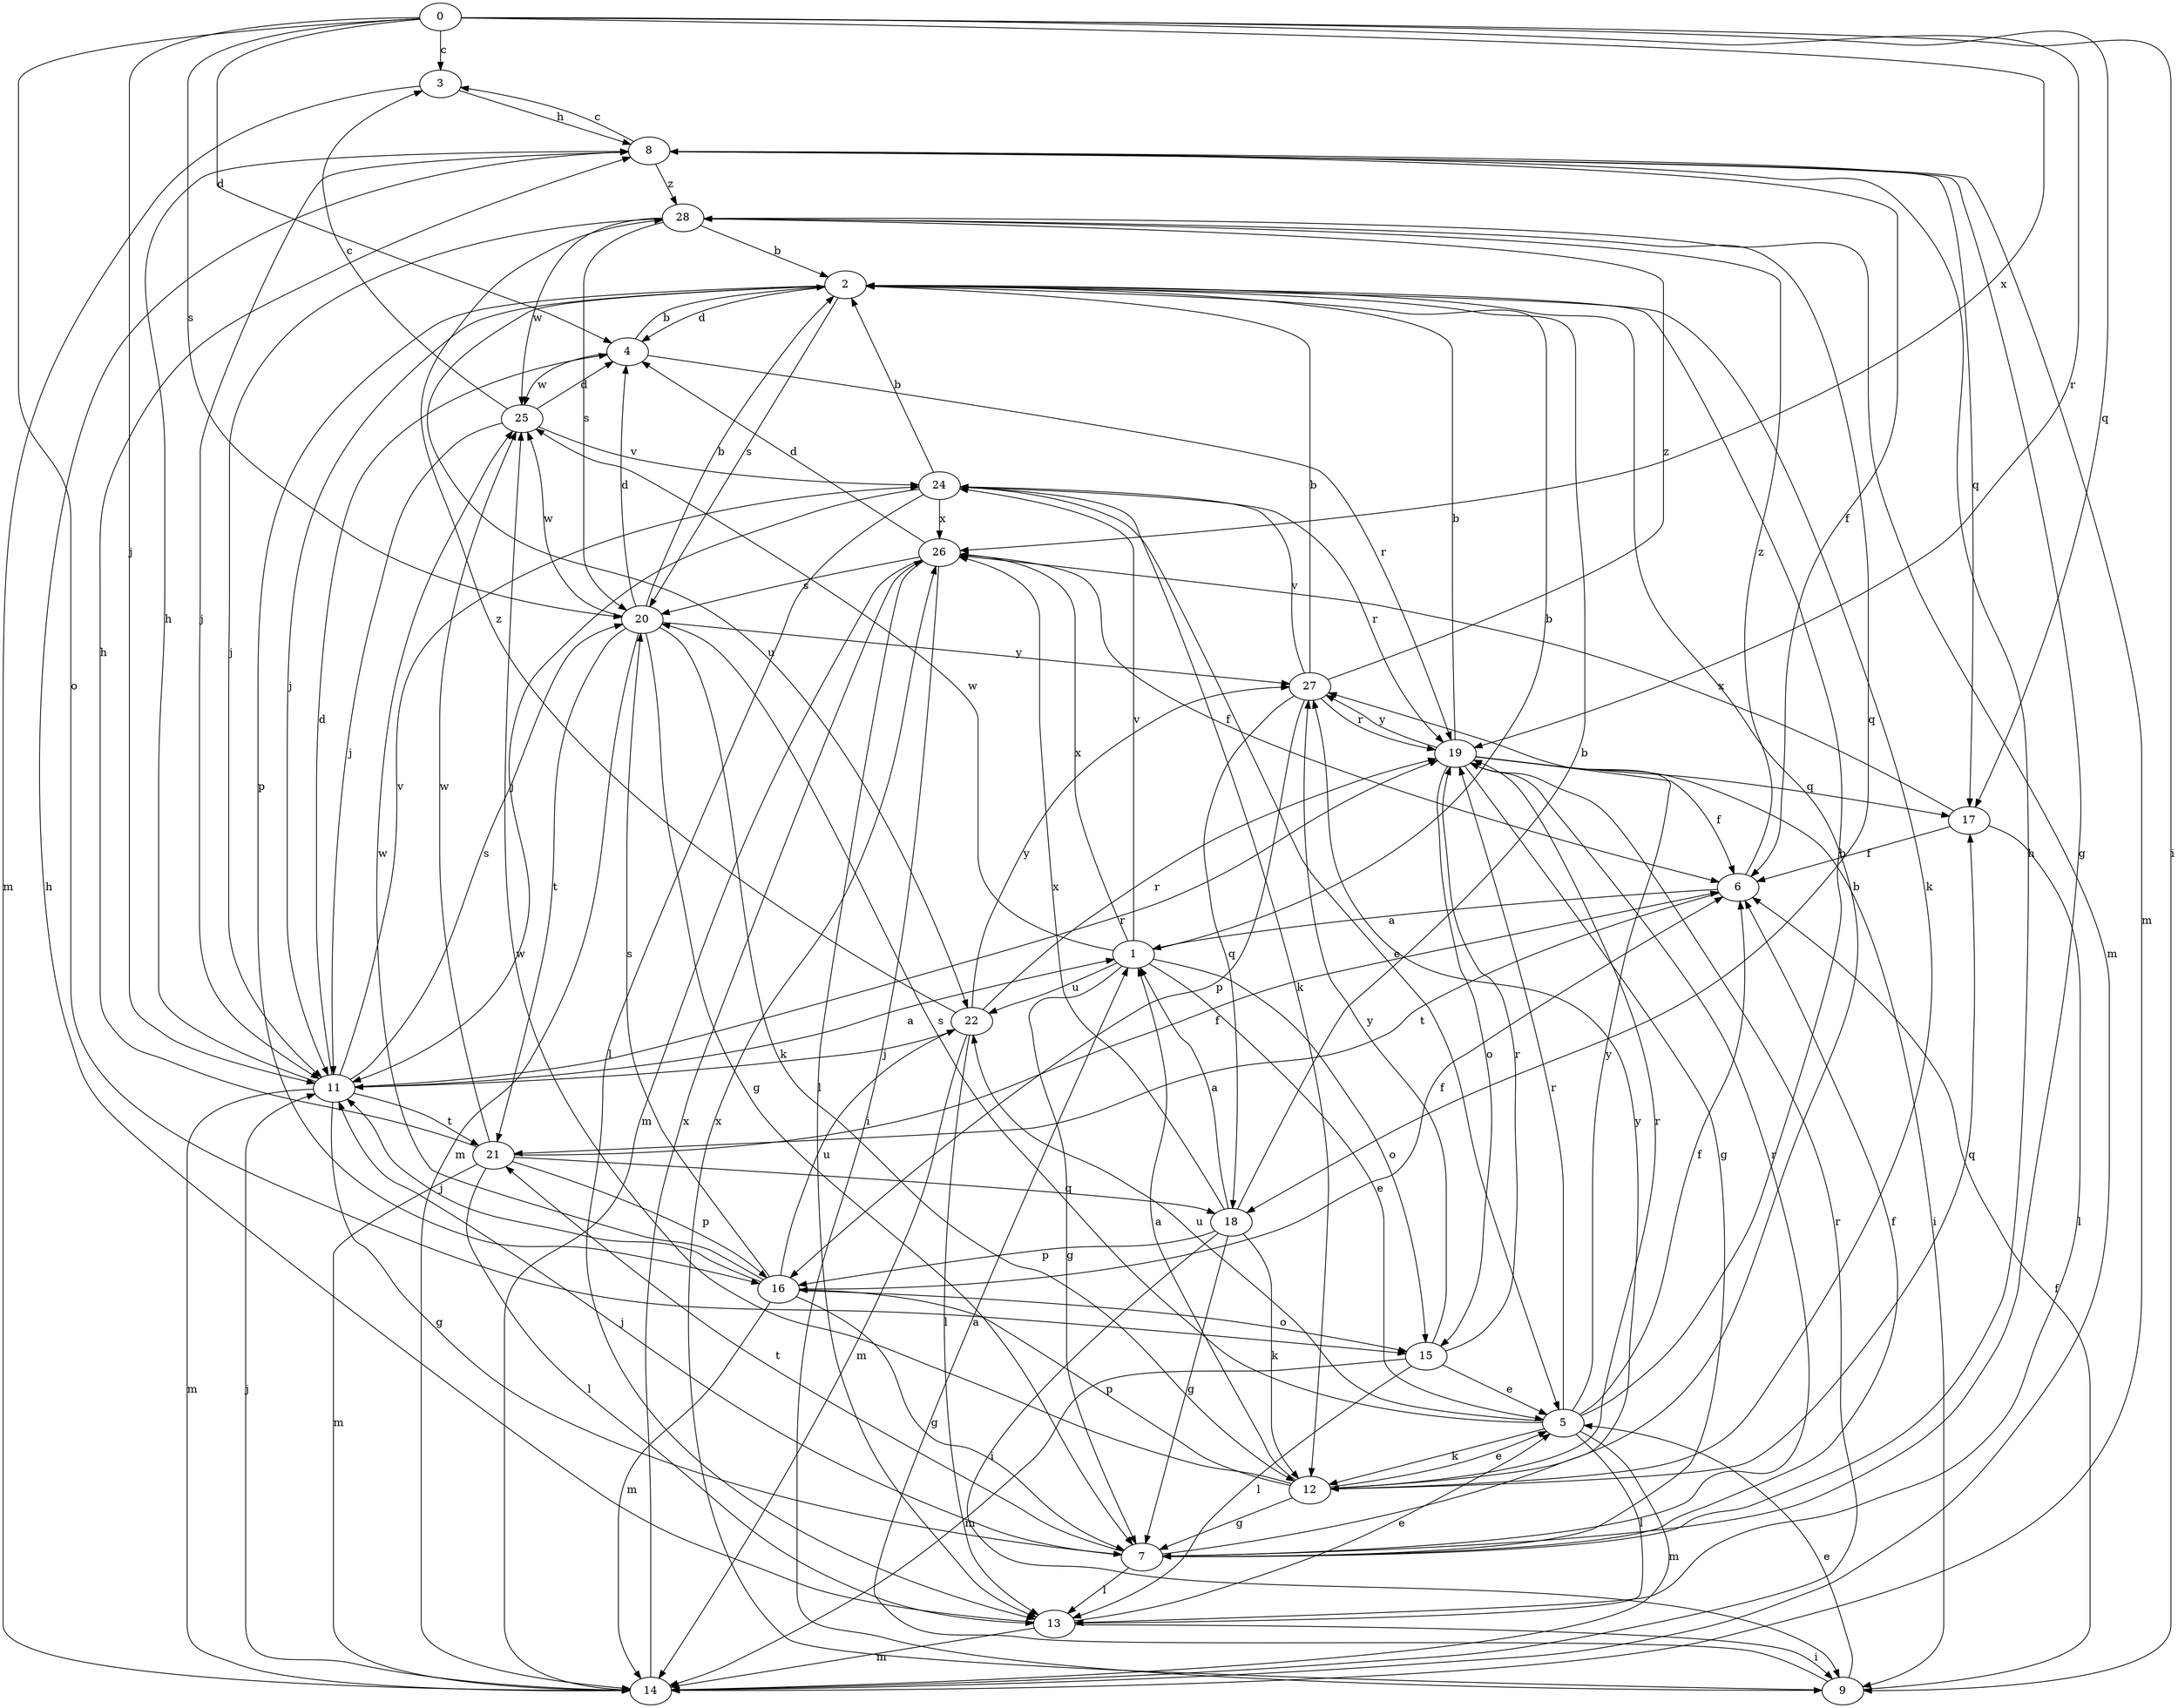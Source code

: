 strict digraph  {
0;
1;
2;
3;
4;
5;
6;
7;
8;
9;
11;
12;
13;
14;
15;
16;
17;
18;
19;
20;
21;
22;
24;
25;
26;
27;
28;
0 -> 3  [label=c];
0 -> 4  [label=d];
0 -> 9  [label=i];
0 -> 11  [label=j];
0 -> 15  [label=o];
0 -> 17  [label=q];
0 -> 19  [label=r];
0 -> 20  [label=s];
0 -> 26  [label=x];
1 -> 2  [label=b];
1 -> 5  [label=e];
1 -> 7  [label=g];
1 -> 15  [label=o];
1 -> 22  [label=u];
1 -> 24  [label=v];
1 -> 25  [label=w];
1 -> 26  [label=x];
2 -> 4  [label=d];
2 -> 11  [label=j];
2 -> 12  [label=k];
2 -> 16  [label=p];
2 -> 20  [label=s];
2 -> 22  [label=u];
3 -> 8  [label=h];
3 -> 14  [label=m];
4 -> 2  [label=b];
4 -> 19  [label=r];
4 -> 25  [label=w];
5 -> 2  [label=b];
5 -> 6  [label=f];
5 -> 12  [label=k];
5 -> 13  [label=l];
5 -> 14  [label=m];
5 -> 19  [label=r];
5 -> 20  [label=s];
5 -> 22  [label=u];
5 -> 27  [label=y];
6 -> 1  [label=a];
6 -> 21  [label=t];
6 -> 28  [label=z];
7 -> 6  [label=f];
7 -> 8  [label=h];
7 -> 11  [label=j];
7 -> 13  [label=l];
7 -> 19  [label=r];
7 -> 21  [label=t];
7 -> 27  [label=y];
8 -> 3  [label=c];
8 -> 6  [label=f];
8 -> 7  [label=g];
8 -> 11  [label=j];
8 -> 14  [label=m];
8 -> 17  [label=q];
8 -> 28  [label=z];
9 -> 1  [label=a];
9 -> 5  [label=e];
9 -> 6  [label=f];
9 -> 26  [label=x];
11 -> 1  [label=a];
11 -> 4  [label=d];
11 -> 7  [label=g];
11 -> 8  [label=h];
11 -> 14  [label=m];
11 -> 19  [label=r];
11 -> 20  [label=s];
11 -> 21  [label=t];
11 -> 24  [label=v];
12 -> 1  [label=a];
12 -> 2  [label=b];
12 -> 5  [label=e];
12 -> 7  [label=g];
12 -> 16  [label=p];
12 -> 17  [label=q];
12 -> 19  [label=r];
12 -> 25  [label=w];
13 -> 5  [label=e];
13 -> 8  [label=h];
13 -> 9  [label=i];
13 -> 14  [label=m];
14 -> 11  [label=j];
14 -> 19  [label=r];
14 -> 26  [label=x];
15 -> 5  [label=e];
15 -> 13  [label=l];
15 -> 14  [label=m];
15 -> 19  [label=r];
15 -> 27  [label=y];
16 -> 6  [label=f];
16 -> 7  [label=g];
16 -> 11  [label=j];
16 -> 14  [label=m];
16 -> 15  [label=o];
16 -> 20  [label=s];
16 -> 22  [label=u];
16 -> 25  [label=w];
17 -> 6  [label=f];
17 -> 13  [label=l];
17 -> 26  [label=x];
18 -> 1  [label=a];
18 -> 2  [label=b];
18 -> 7  [label=g];
18 -> 9  [label=i];
18 -> 12  [label=k];
18 -> 16  [label=p];
18 -> 26  [label=x];
19 -> 2  [label=b];
19 -> 6  [label=f];
19 -> 7  [label=g];
19 -> 9  [label=i];
19 -> 15  [label=o];
19 -> 17  [label=q];
19 -> 27  [label=y];
20 -> 2  [label=b];
20 -> 4  [label=d];
20 -> 7  [label=g];
20 -> 12  [label=k];
20 -> 14  [label=m];
20 -> 21  [label=t];
20 -> 25  [label=w];
20 -> 27  [label=y];
21 -> 6  [label=f];
21 -> 8  [label=h];
21 -> 13  [label=l];
21 -> 14  [label=m];
21 -> 16  [label=p];
21 -> 18  [label=q];
21 -> 25  [label=w];
22 -> 11  [label=j];
22 -> 13  [label=l];
22 -> 14  [label=m];
22 -> 19  [label=r];
22 -> 27  [label=y];
22 -> 28  [label=z];
24 -> 2  [label=b];
24 -> 5  [label=e];
24 -> 11  [label=j];
24 -> 12  [label=k];
24 -> 13  [label=l];
24 -> 19  [label=r];
24 -> 26  [label=x];
25 -> 3  [label=c];
25 -> 4  [label=d];
25 -> 11  [label=j];
25 -> 24  [label=v];
26 -> 4  [label=d];
26 -> 6  [label=f];
26 -> 9  [label=i];
26 -> 13  [label=l];
26 -> 14  [label=m];
26 -> 20  [label=s];
27 -> 2  [label=b];
27 -> 16  [label=p];
27 -> 18  [label=q];
27 -> 19  [label=r];
27 -> 24  [label=v];
27 -> 28  [label=z];
28 -> 2  [label=b];
28 -> 11  [label=j];
28 -> 14  [label=m];
28 -> 18  [label=q];
28 -> 20  [label=s];
28 -> 25  [label=w];
}
